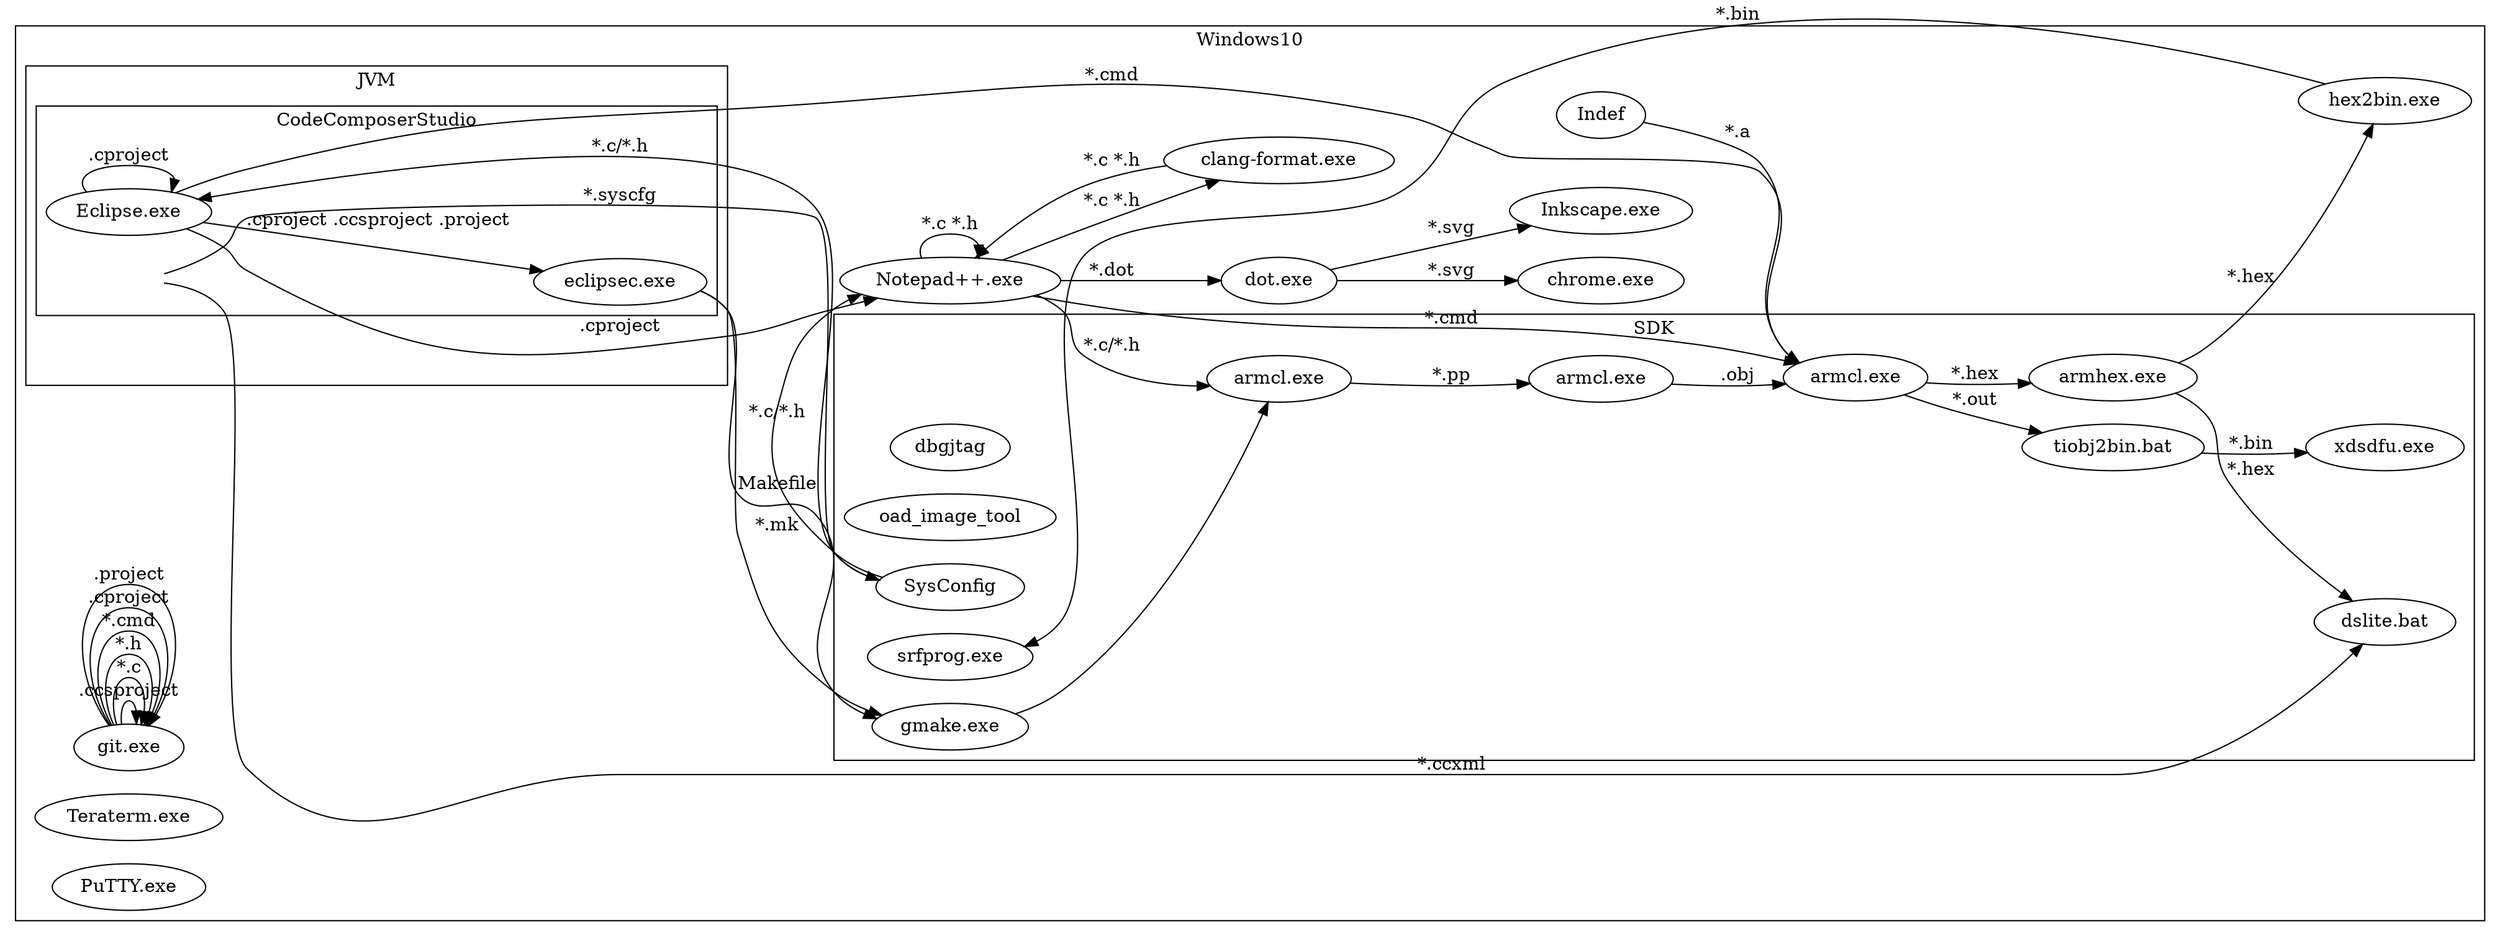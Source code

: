 digraph  graphname {
    rankdir=LR;
    subgraph clusterWIN10  {
		label="Windows10"
		WIN10[shape="none"][style="invis"][label=""];
    	subgraph clusterJVM  {
    	   label="JVM"
    	   JVM[shape="none"][style="invis"][label=""];
    	    subgraph clusterCSS  {
    	       label="CodeComposerStudio"
    	       CCS[shape="none"][style="invis"][label=""];
               Eclipse [label="Eclipse.exe"];
    		   eclipsec[label="eclipsec.exe"];
            }
        }
        GIT [label="git.exe"];
    	clangformat [label="clang-format.exe"];
        Notepadpp [label="Notepad++.exe"];
    	chrome [label="chrome.exe"];
    	Inkscape [label="Inkscape.exe"];
		Teraterm [label="Teraterm.exe"];
		putty [label="PuTTY.exe"];
    	dot [label="dot.exe"];
    	    subgraph clusterSDK  {
    	       label="SDK"
    	       SDK[shape="none"][style="invis"][label=""];
		       dbgjtag
			   oad_image_tool
    	       dslite [label="dslite.bat"];
    	       SysConfig  [label="SysConfig"];
    	       compiler[label="armcl.exe"];
    	       Linker [label="armcl.exe"];
    	       gmake[label="gmake.exe"]
    	       srfprog[label="srfprog.exe"];
    	       armhex[label="armhex.exe"];
               Preprocessor[label="armcl.exe"];
    		   tiobj2bin[label="tiobj2bin.bat"];
    		   xdsdfu[label="xdsdfu.exe"];
            }
    	GIT->GIT[label=".ccsproject"];
    	GIT->GIT[label="*.c"];
    	GIT->GIT[label="*.h"];
    	GIT->GIT[label="*.cmd"];
    	GIT->GIT[label=".cproject"];
    	GIT->GIT[label=".project"];
    
        Eclipse->eclipsec[label=".cproject .ccsproject .project"];
    	Preprocessor->compiler[label="*.pp"];
    	Notepadpp->Preprocessor[label="*.c/*.h"];
    	SysConfig->Eclipse[label="*.c/*.h"];
    	CCS->SysConfig [label="*.syscfg"];
        SysConfig->Notepadpp[label="*.c/*.h"];
    	Eclipse->Linker[label="*.cmd"];
    	Notepadpp->Linker[label="*.cmd"];
    	compiler->Linker[label=".obj"];
    	Indef->Linker[label="*.a"];
    	hex2bin[label="hex2bin.exe"];
    	gmake->Preprocessor;
    	armhex->hex2bin[label="*.hex"];
    	Eclipse->Notepadpp[label=".cproject"];
        Eclipse->Eclipse [label=".cproject"];
        Notepadpp->Notepadpp[label="*.c *.h"];
        Notepadpp->clangformat[label="*.c *.h"];
    	clangformat->Notepadpp[label="*.c *.h"];
    	Notepadpp->dot[label="*.dot"];
    	Linker->armhex[label="*.hex"];
    	armhex->dslite[label="*.hex"];
    	CCS->dslite[label="*.ccxml"];
    	hex2bin->srfprog[label="*.bin"];
    	dot->chrome[label="*.svg"];
    	eclipsec->gmake[label="*.mk"];
    	eclipsec->gmake[label="Makefile"];
    	dot->Inkscape[label="*.svg"];
    	Linker->tiobj2bin[label="*.out"];
    	tiobj2bin->xdsdfu[label="*.bin"];
	//[label="*.xscfg"];
	}
}
